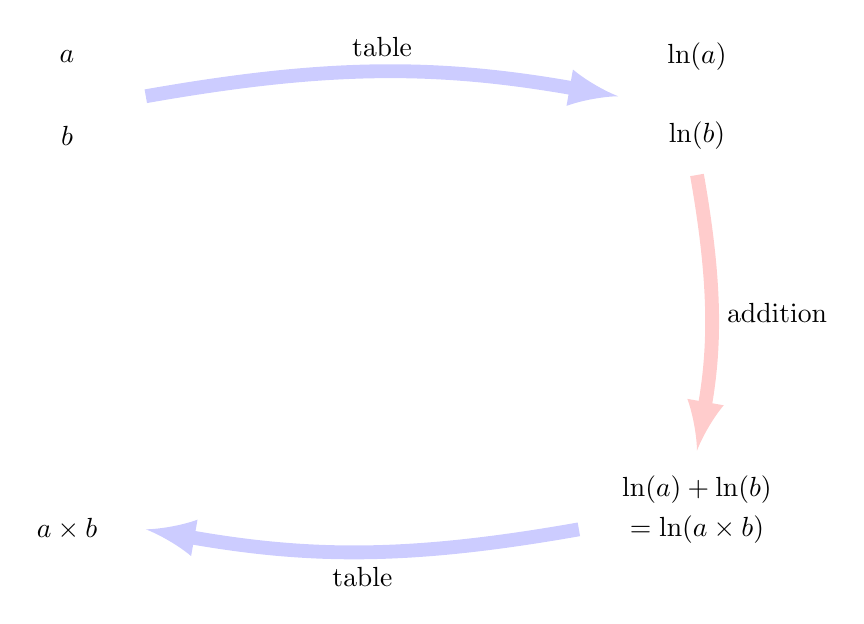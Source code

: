 \begin{tikzpicture}

\node (A) at (0,0) {$a$};
\node (B) at (0,-1) {$b$};
\node (C) at (0,-6) {$a\times b$};
\node (AA) at (8,0) {$\ln(a)$};
\node (BB) at (8,-1) {$\ln(b)$};
\node (CC) at (8,-5.5) {$\ln(a)  + \ln(b)$};
\node (CCC) at (8,-6) {$= \ln(a \times b)$};

\draw [->,>=latex,blue!20,ultra thick,line width=5] (1,-0.5) to[bend left=10] node[midway,black,above]{table} ++(6,0) ;

\draw [->,>=latex,blue!20,ultra thick,line width=5] (6.5,-6) to[bend left=10] node[midway,black,below]{table} ++(-5.5,0) ;

\draw [->,>=latex,red!20,ultra thick,line width=5] (8,-1.5) to[bend left=10] node[midway,black,right]{addition} ++(0,-3.5) ;
\end{tikzpicture}

